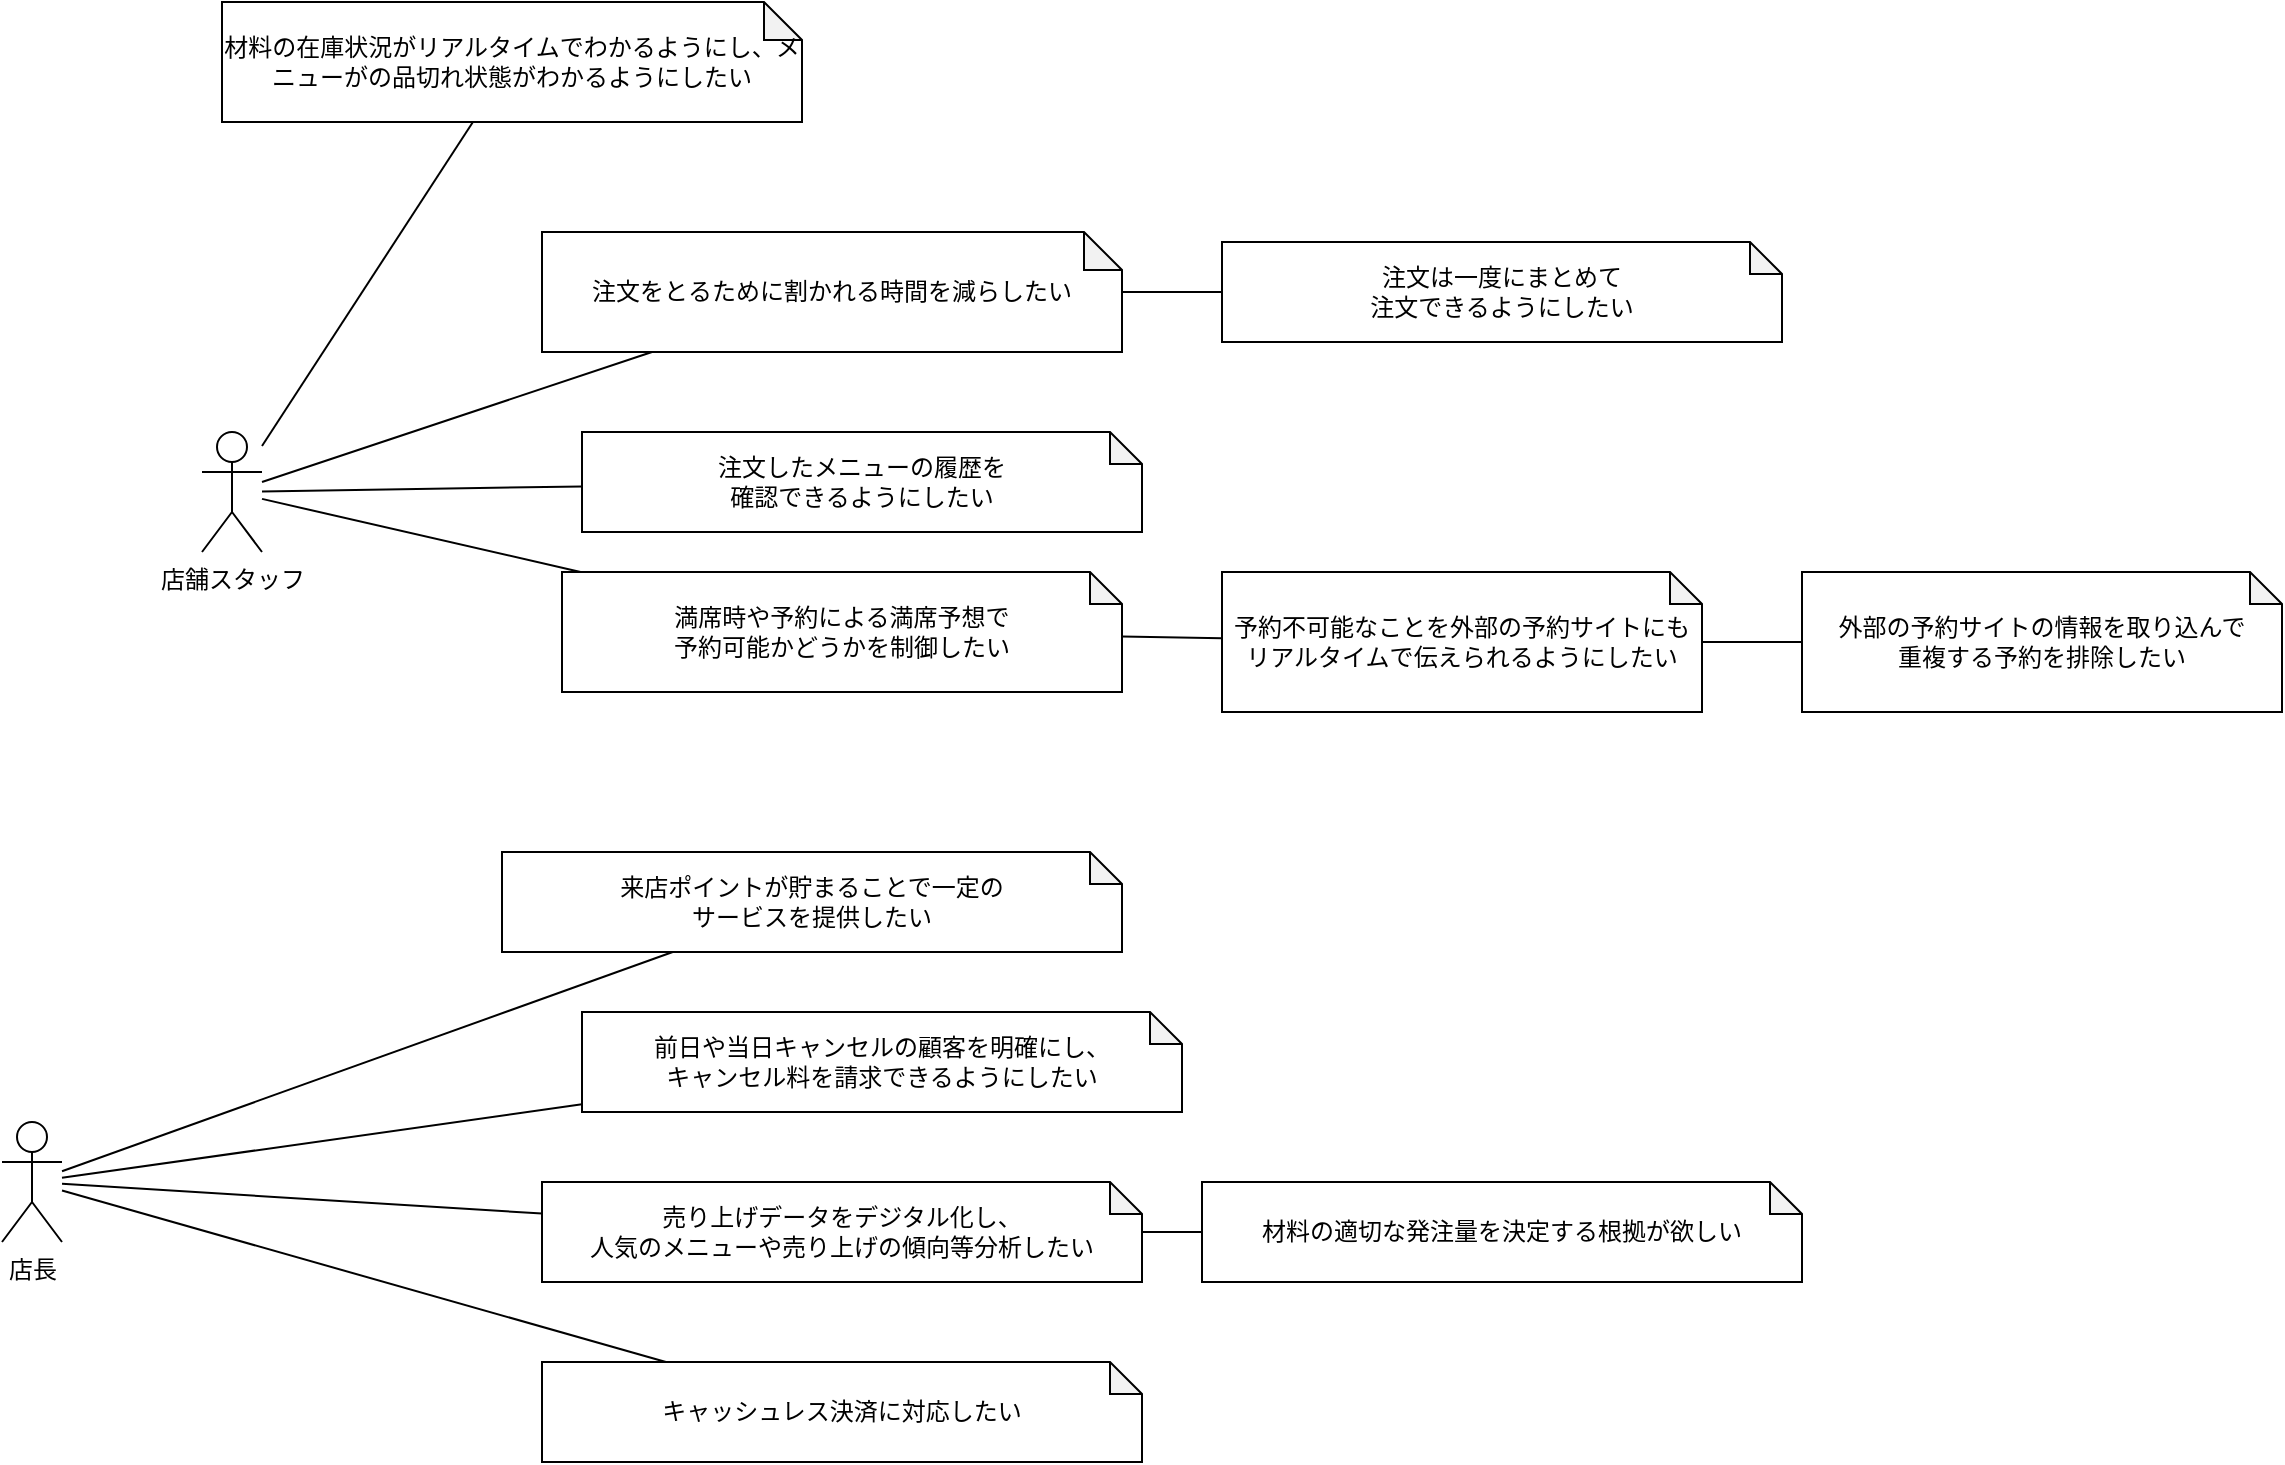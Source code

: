 <mxfile>
    <diagram id="tINBwXmtR13gj3jAExUa" name="ページ1">
        <mxGraphModel dx="3129" dy="1182" grid="1" gridSize="10" guides="1" tooltips="1" connect="1" arrows="1" fold="1" page="1" pageScale="1" pageWidth="827" pageHeight="1169" math="0" shadow="0">
            <root>
                <mxCell id="0"/>
                <mxCell id="1" parent="0"/>
                <mxCell id="9" style="edgeStyle=none;html=1;endArrow=none;endFill=0;" parent="1" source="33" target="7" edge="1">
                    <mxGeometry relative="1" as="geometry"/>
                </mxCell>
                <mxCell id="14" style="edgeStyle=none;html=1;endArrow=none;endFill=0;" parent="1" source="33" target="13" edge="1">
                    <mxGeometry relative="1" as="geometry"/>
                </mxCell>
                <mxCell id="16" style="edgeStyle=none;html=1;endArrow=none;endFill=0;" parent="1" source="30" target="15" edge="1">
                    <mxGeometry relative="1" as="geometry"/>
                </mxCell>
                <mxCell id="7" value="来店ポイントが貯まることで一定の&lt;br&gt;サービスを提供したい" style="shape=note;whiteSpace=wrap;html=1;backgroundOutline=1;darkOpacity=0.05;size=16;" parent="1" vertex="1">
                    <mxGeometry x="-1330" y="515" width="310" height="50" as="geometry"/>
                </mxCell>
                <mxCell id="11" style="edgeStyle=none;html=1;endArrow=none;endFill=0;" parent="1" source="10" target="17" edge="1">
                    <mxGeometry relative="1" as="geometry"/>
                </mxCell>
                <mxCell id="10" value="外部の予約サイトの情報を取り込んで&lt;br&gt;重複する予約を排除したい" style="shape=note;whiteSpace=wrap;html=1;backgroundOutline=1;darkOpacity=0.05;size=16;" parent="1" vertex="1">
                    <mxGeometry x="-680" y="375" width="240" height="70" as="geometry"/>
                </mxCell>
                <mxCell id="13" value="前日や当日キャンセルの顧客を明確にし、&lt;br&gt;キャンセル料を請求できるようにしたい" style="shape=note;whiteSpace=wrap;html=1;backgroundOutline=1;darkOpacity=0.05;size=16;" parent="1" vertex="1">
                    <mxGeometry x="-1290" y="595" width="300" height="50" as="geometry"/>
                </mxCell>
                <mxCell id="15" value="満席時や予約による満席予想で&lt;br&gt;予約可能かどうかを制御したい" style="shape=note;whiteSpace=wrap;html=1;backgroundOutline=1;darkOpacity=0.05;size=16;" parent="1" vertex="1">
                    <mxGeometry x="-1300" y="375" width="280" height="60" as="geometry"/>
                </mxCell>
                <mxCell id="18" style="edgeStyle=none;html=1;endArrow=none;endFill=0;" parent="1" source="17" target="15" edge="1">
                    <mxGeometry relative="1" as="geometry"/>
                </mxCell>
                <mxCell id="17" value="予約不可能なことを外部の予約サイトにもリアルタイムで伝えられるようにしたい" style="shape=note;whiteSpace=wrap;html=1;backgroundOutline=1;darkOpacity=0.05;size=16;" parent="1" vertex="1">
                    <mxGeometry x="-970" y="375" width="240" height="70" as="geometry"/>
                </mxCell>
                <mxCell id="26" value="注文したメニューの履歴を&lt;br&gt;確認できるようにしたい" style="shape=note;whiteSpace=wrap;html=1;backgroundOutline=1;darkOpacity=0.05;size=16;" parent="1" vertex="1">
                    <mxGeometry x="-1290" y="305" width="280" height="50" as="geometry"/>
                </mxCell>
                <mxCell id="28" value="注文は一度にまとめて&lt;br&gt;注文できるようにしたい" style="shape=note;whiteSpace=wrap;html=1;backgroundOutline=1;darkOpacity=0.05;size=16;" parent="1" vertex="1">
                    <mxGeometry x="-970" y="210" width="280" height="50" as="geometry"/>
                </mxCell>
                <mxCell id="32" style="edgeStyle=none;html=1;endArrow=none;endFill=0;" edge="1" parent="1" source="30" target="31">
                    <mxGeometry relative="1" as="geometry"/>
                </mxCell>
                <mxCell id="35" style="edgeStyle=none;html=1;endArrow=none;endFill=0;" edge="1" parent="1" source="31" target="28">
                    <mxGeometry relative="1" as="geometry"/>
                </mxCell>
                <mxCell id="36" style="edgeStyle=none;html=1;endArrow=none;endFill=0;" edge="1" parent="1" source="30" target="26">
                    <mxGeometry relative="1" as="geometry"/>
                </mxCell>
                <mxCell id="45" style="edgeStyle=none;html=1;endArrow=none;endFill=0;" edge="1" parent="1" source="30" target="44">
                    <mxGeometry relative="1" as="geometry"/>
                </mxCell>
                <mxCell id="30" value="店舗スタッフ" style="shape=umlActor;verticalLabelPosition=bottom;verticalAlign=top;html=1;outlineConnect=0;" vertex="1" parent="1">
                    <mxGeometry x="-1480" y="305" width="30" height="60" as="geometry"/>
                </mxCell>
                <mxCell id="31" value="注文をとるために割かれる時間を減らしたい" style="shape=note;whiteSpace=wrap;html=1;backgroundOutline=1;darkOpacity=0.05;size=19;" vertex="1" parent="1">
                    <mxGeometry x="-1310" y="205" width="290" height="60" as="geometry"/>
                </mxCell>
                <mxCell id="38" style="edgeStyle=none;html=1;endArrow=none;endFill=0;" edge="1" parent="1" source="33" target="37">
                    <mxGeometry relative="1" as="geometry"/>
                </mxCell>
                <mxCell id="40" style="edgeStyle=none;html=1;endArrow=none;endFill=0;" edge="1" parent="1" source="33" target="39">
                    <mxGeometry relative="1" as="geometry"/>
                </mxCell>
                <mxCell id="33" value="店長" style="shape=umlActor;verticalLabelPosition=bottom;verticalAlign=top;html=1;outlineConnect=0;" vertex="1" parent="1">
                    <mxGeometry x="-1580" y="650" width="30" height="60" as="geometry"/>
                </mxCell>
                <mxCell id="43" style="edgeStyle=none;html=1;endArrow=none;endFill=0;" edge="1" parent="1" source="37" target="41">
                    <mxGeometry relative="1" as="geometry"/>
                </mxCell>
                <mxCell id="37" value="売り上げデータをデジタル化し、&lt;br&gt;人気のメニューや売り上げの傾向等分析したい" style="shape=note;whiteSpace=wrap;html=1;backgroundOutline=1;darkOpacity=0.05;size=16;" vertex="1" parent="1">
                    <mxGeometry x="-1310" y="680" width="300" height="50" as="geometry"/>
                </mxCell>
                <mxCell id="39" value="キャッシュレス決済に対応したい" style="shape=note;whiteSpace=wrap;html=1;backgroundOutline=1;darkOpacity=0.05;size=16;" vertex="1" parent="1">
                    <mxGeometry x="-1310" y="770" width="300" height="50" as="geometry"/>
                </mxCell>
                <mxCell id="41" value="材料の適切な発注量を決定する根拠が欲しい" style="shape=note;whiteSpace=wrap;html=1;backgroundOutline=1;darkOpacity=0.05;size=16;" vertex="1" parent="1">
                    <mxGeometry x="-980" y="680" width="300" height="50" as="geometry"/>
                </mxCell>
                <mxCell id="44" value="材料の在庫状況がリアルタイムでわかるようにし、メニューがの品切れ状態がわかるようにしたい" style="shape=note;whiteSpace=wrap;html=1;backgroundOutline=1;darkOpacity=0.05;size=19;" vertex="1" parent="1">
                    <mxGeometry x="-1470" y="90" width="290" height="60" as="geometry"/>
                </mxCell>
            </root>
        </mxGraphModel>
    </diagram>
</mxfile>
